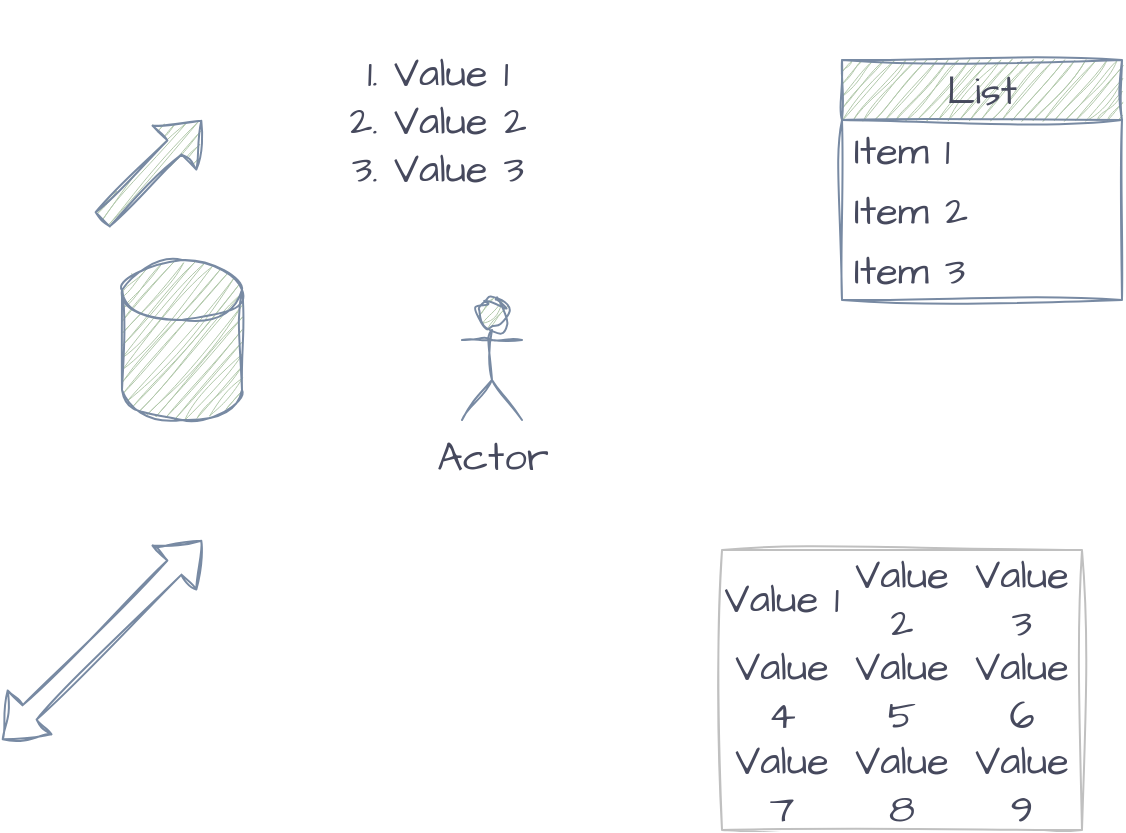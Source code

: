 <mxfile version="22.0.3" type="github">
  <diagram name="第 1 页" id="o018JTmuy--9ZcmwswB3">
    <mxGraphModel dx="988" dy="509" grid="1" gridSize="10" guides="1" tooltips="1" connect="1" arrows="1" fold="1" page="1" pageScale="1" pageWidth="827" pageHeight="1169" math="0" shadow="0">
      <root>
        <mxCell id="0" />
        <mxCell id="1" parent="0" />
        <mxCell id="zUmb76tSkAj6T95W5Wn3-1" value="Actor" style="shape=umlActor;verticalLabelPosition=bottom;verticalAlign=top;html=1;outlineConnect=0;hachureGap=4;fontFamily=Architects Daughter;fontSource=https%3A%2F%2Ffonts.googleapis.com%2Fcss%3Ffamily%3DArchitects%2BDaughter;fontSize=20;labelBackgroundColor=none;fillColor=#B2C9AB;strokeColor=#788AA3;fontColor=#46495D;sketch=1;curveFitting=1;jiggle=2;" vertex="1" parent="1">
          <mxGeometry x="330" y="390" width="30" height="60" as="geometry" />
        </mxCell>
        <mxCell id="zUmb76tSkAj6T95W5Wn3-2" value="" style="shape=cylinder3;whiteSpace=wrap;html=1;boundedLbl=1;backgroundOutline=1;size=15;hachureGap=4;fontFamily=Architects Daughter;fontSource=https%3A%2F%2Ffonts.googleapis.com%2Fcss%3Ffamily%3DArchitects%2BDaughter;fontSize=20;labelBackgroundColor=none;fillColor=#B2C9AB;strokeColor=#788AA3;fontColor=#46495D;sketch=1;curveFitting=1;jiggle=2;" vertex="1" parent="1">
          <mxGeometry x="160" y="370" width="60" height="80" as="geometry" />
        </mxCell>
        <mxCell id="zUmb76tSkAj6T95W5Wn3-3" value="" style="shape=flexArrow;endArrow=classic;startArrow=classic;html=1;rounded=0;hachureGap=4;fontFamily=Architects Daughter;fontSource=https%3A%2F%2Ffonts.googleapis.com%2Fcss%3Ffamily%3DArchitects%2BDaughter;fontSize=16;labelBackgroundColor=none;strokeColor=#788AA3;fontColor=default;sketch=1;curveFitting=1;jiggle=2;" edge="1" parent="1">
          <mxGeometry width="100" height="100" relative="1" as="geometry">
            <mxPoint x="100" y="610" as="sourcePoint" />
            <mxPoint x="200" y="510" as="targetPoint" />
          </mxGeometry>
        </mxCell>
        <mxCell id="zUmb76tSkAj6T95W5Wn3-4" value="List" style="swimlane;fontStyle=0;childLayout=stackLayout;horizontal=1;startSize=30;horizontalStack=0;resizeParent=1;resizeParentMax=0;resizeLast=0;collapsible=1;marginBottom=0;whiteSpace=wrap;html=1;sketch=1;hachureGap=4;jiggle=2;curveFitting=1;fontFamily=Architects Daughter;fontSource=https%3A%2F%2Ffonts.googleapis.com%2Fcss%3Ffamily%3DArchitects%2BDaughter;fontSize=20;labelBackgroundColor=none;fillColor=#B2C9AB;strokeColor=#788AA3;fontColor=#46495D;" vertex="1" parent="1">
          <mxGeometry x="520" y="270" width="140" height="120" as="geometry" />
        </mxCell>
        <mxCell id="zUmb76tSkAj6T95W5Wn3-5" value="Item 1" style="text;strokeColor=none;fillColor=none;align=left;verticalAlign=middle;spacingLeft=4;spacingRight=4;overflow=hidden;points=[[0,0.5],[1,0.5]];portConstraint=eastwest;rotatable=0;whiteSpace=wrap;html=1;fontSize=20;fontFamily=Architects Daughter;labelBackgroundColor=none;fontColor=#46495D;" vertex="1" parent="zUmb76tSkAj6T95W5Wn3-4">
          <mxGeometry y="30" width="140" height="30" as="geometry" />
        </mxCell>
        <mxCell id="zUmb76tSkAj6T95W5Wn3-6" value="Item 2" style="text;strokeColor=none;fillColor=none;align=left;verticalAlign=middle;spacingLeft=4;spacingRight=4;overflow=hidden;points=[[0,0.5],[1,0.5]];portConstraint=eastwest;rotatable=0;whiteSpace=wrap;html=1;fontSize=20;fontFamily=Architects Daughter;labelBackgroundColor=none;fontColor=#46495D;" vertex="1" parent="zUmb76tSkAj6T95W5Wn3-4">
          <mxGeometry y="60" width="140" height="30" as="geometry" />
        </mxCell>
        <mxCell id="zUmb76tSkAj6T95W5Wn3-7" value="Item 3" style="text;strokeColor=none;fillColor=none;align=left;verticalAlign=middle;spacingLeft=4;spacingRight=4;overflow=hidden;points=[[0,0.5],[1,0.5]];portConstraint=eastwest;rotatable=0;whiteSpace=wrap;html=1;fontSize=20;fontFamily=Architects Daughter;labelBackgroundColor=none;fontColor=#46495D;" vertex="1" parent="zUmb76tSkAj6T95W5Wn3-4">
          <mxGeometry y="90" width="140" height="30" as="geometry" />
        </mxCell>
        <mxCell id="zUmb76tSkAj6T95W5Wn3-8" value="" style="shape=flexArrow;endArrow=classic;html=1;rounded=0;sketch=1;hachureGap=4;jiggle=2;curveFitting=1;strokeColor=#788AA3;fontFamily=Architects Daughter;fontSource=https%3A%2F%2Ffonts.googleapis.com%2Fcss%3Ffamily%3DArchitects%2BDaughter;fontSize=16;fontColor=#46495D;fillColor=#B2C9AB;" edge="1" parent="1">
          <mxGeometry width="50" height="50" relative="1" as="geometry">
            <mxPoint x="150" y="350" as="sourcePoint" />
            <mxPoint x="200" y="300" as="targetPoint" />
          </mxGeometry>
        </mxCell>
        <mxCell id="zUmb76tSkAj6T95W5Wn3-9" value="" style="childLayout=tableLayout;recursiveResize=0;shadow=0;fillColor=none;strokeColor=#C0C0C0;sketch=1;hachureGap=4;jiggle=2;curveFitting=1;fontFamily=Architects Daughter;fontSource=https%3A%2F%2Ffonts.googleapis.com%2Fcss%3Ffamily%3DArchitects%2BDaughter;fontSize=20;fontColor=#46495D;" vertex="1" parent="1">
          <mxGeometry x="460" y="515" width="180" height="140" as="geometry" />
        </mxCell>
        <mxCell id="zUmb76tSkAj6T95W5Wn3-10" value="" style="shape=tableRow;horizontal=0;startSize=0;swimlaneHead=0;swimlaneBody=0;top=0;left=0;bottom=0;right=0;dropTarget=0;collapsible=0;recursiveResize=0;expand=0;fontStyle=0;fillColor=none;sketch=1;hachureGap=4;jiggle=2;curveFitting=1;strokeColor=#788AA3;fontFamily=Architects Daughter;fontSource=https%3A%2F%2Ffonts.googleapis.com%2Fcss%3Ffamily%3DArchitects%2BDaughter;fontSize=20;fontColor=#46495D;" vertex="1" parent="zUmb76tSkAj6T95W5Wn3-9">
          <mxGeometry width="180" height="47" as="geometry" />
        </mxCell>
        <mxCell id="zUmb76tSkAj6T95W5Wn3-11" value="Value 1" style="connectable=0;recursiveResize=0;strokeColor=none;fillColor=none;align=center;whiteSpace=wrap;html=1;sketch=1;hachureGap=4;jiggle=2;curveFitting=1;fontFamily=Architects Daughter;fontSource=https%3A%2F%2Ffonts.googleapis.com%2Fcss%3Ffamily%3DArchitects%2BDaughter;fontSize=20;fontColor=#46495D;" vertex="1" parent="zUmb76tSkAj6T95W5Wn3-10">
          <mxGeometry width="60" height="47" as="geometry">
            <mxRectangle width="60" height="47" as="alternateBounds" />
          </mxGeometry>
        </mxCell>
        <mxCell id="zUmb76tSkAj6T95W5Wn3-12" value="Value 2" style="connectable=0;recursiveResize=0;strokeColor=none;fillColor=none;align=center;whiteSpace=wrap;html=1;sketch=1;hachureGap=4;jiggle=2;curveFitting=1;fontFamily=Architects Daughter;fontSource=https%3A%2F%2Ffonts.googleapis.com%2Fcss%3Ffamily%3DArchitects%2BDaughter;fontSize=20;fontColor=#46495D;" vertex="1" parent="zUmb76tSkAj6T95W5Wn3-10">
          <mxGeometry x="60" width="60" height="47" as="geometry">
            <mxRectangle width="60" height="47" as="alternateBounds" />
          </mxGeometry>
        </mxCell>
        <mxCell id="zUmb76tSkAj6T95W5Wn3-13" value="Value 3" style="connectable=0;recursiveResize=0;strokeColor=none;fillColor=none;align=center;whiteSpace=wrap;html=1;sketch=1;hachureGap=4;jiggle=2;curveFitting=1;fontFamily=Architects Daughter;fontSource=https%3A%2F%2Ffonts.googleapis.com%2Fcss%3Ffamily%3DArchitects%2BDaughter;fontSize=20;fontColor=#46495D;" vertex="1" parent="zUmb76tSkAj6T95W5Wn3-10">
          <mxGeometry x="120" width="60" height="47" as="geometry">
            <mxRectangle width="60" height="47" as="alternateBounds" />
          </mxGeometry>
        </mxCell>
        <mxCell id="zUmb76tSkAj6T95W5Wn3-14" style="shape=tableRow;horizontal=0;startSize=0;swimlaneHead=0;swimlaneBody=0;top=0;left=0;bottom=0;right=0;dropTarget=0;collapsible=0;recursiveResize=0;expand=0;fontStyle=0;fillColor=none;sketch=1;hachureGap=4;jiggle=2;curveFitting=1;strokeColor=#788AA3;fontFamily=Architects Daughter;fontSource=https%3A%2F%2Ffonts.googleapis.com%2Fcss%3Ffamily%3DArchitects%2BDaughter;fontSize=20;fontColor=#46495D;" vertex="1" parent="zUmb76tSkAj6T95W5Wn3-9">
          <mxGeometry y="47" width="180" height="46" as="geometry" />
        </mxCell>
        <mxCell id="zUmb76tSkAj6T95W5Wn3-15" value="Value 4" style="connectable=0;recursiveResize=0;strokeColor=none;fillColor=none;align=center;whiteSpace=wrap;html=1;sketch=1;hachureGap=4;jiggle=2;curveFitting=1;fontFamily=Architects Daughter;fontSource=https%3A%2F%2Ffonts.googleapis.com%2Fcss%3Ffamily%3DArchitects%2BDaughter;fontSize=20;fontColor=#46495D;" vertex="1" parent="zUmb76tSkAj6T95W5Wn3-14">
          <mxGeometry width="60" height="46" as="geometry">
            <mxRectangle width="60" height="46" as="alternateBounds" />
          </mxGeometry>
        </mxCell>
        <mxCell id="zUmb76tSkAj6T95W5Wn3-16" value="Value 5" style="connectable=0;recursiveResize=0;strokeColor=none;fillColor=none;align=center;whiteSpace=wrap;html=1;sketch=1;hachureGap=4;jiggle=2;curveFitting=1;fontFamily=Architects Daughter;fontSource=https%3A%2F%2Ffonts.googleapis.com%2Fcss%3Ffamily%3DArchitects%2BDaughter;fontSize=20;fontColor=#46495D;" vertex="1" parent="zUmb76tSkAj6T95W5Wn3-14">
          <mxGeometry x="60" width="60" height="46" as="geometry">
            <mxRectangle width="60" height="46" as="alternateBounds" />
          </mxGeometry>
        </mxCell>
        <mxCell id="zUmb76tSkAj6T95W5Wn3-17" value="Value 6" style="connectable=0;recursiveResize=0;strokeColor=none;fillColor=none;align=center;whiteSpace=wrap;html=1;sketch=1;hachureGap=4;jiggle=2;curveFitting=1;fontFamily=Architects Daughter;fontSource=https%3A%2F%2Ffonts.googleapis.com%2Fcss%3Ffamily%3DArchitects%2BDaughter;fontSize=20;fontColor=#46495D;" vertex="1" parent="zUmb76tSkAj6T95W5Wn3-14">
          <mxGeometry x="120" width="60" height="46" as="geometry">
            <mxRectangle width="60" height="46" as="alternateBounds" />
          </mxGeometry>
        </mxCell>
        <mxCell id="zUmb76tSkAj6T95W5Wn3-18" style="shape=tableRow;horizontal=0;startSize=0;swimlaneHead=0;swimlaneBody=0;top=0;left=0;bottom=0;right=0;dropTarget=0;collapsible=0;recursiveResize=0;expand=0;fontStyle=0;fillColor=none;sketch=1;hachureGap=4;jiggle=2;curveFitting=1;strokeColor=#788AA3;fontFamily=Architects Daughter;fontSource=https%3A%2F%2Ffonts.googleapis.com%2Fcss%3Ffamily%3DArchitects%2BDaughter;fontSize=20;fontColor=#46495D;" vertex="1" parent="zUmb76tSkAj6T95W5Wn3-9">
          <mxGeometry y="93" width="180" height="47" as="geometry" />
        </mxCell>
        <mxCell id="zUmb76tSkAj6T95W5Wn3-19" value="Value 7" style="connectable=0;recursiveResize=0;strokeColor=none;fillColor=none;align=center;whiteSpace=wrap;html=1;sketch=1;hachureGap=4;jiggle=2;curveFitting=1;fontFamily=Architects Daughter;fontSource=https%3A%2F%2Ffonts.googleapis.com%2Fcss%3Ffamily%3DArchitects%2BDaughter;fontSize=20;fontColor=#46495D;" vertex="1" parent="zUmb76tSkAj6T95W5Wn3-18">
          <mxGeometry width="60" height="47" as="geometry">
            <mxRectangle width="60" height="47" as="alternateBounds" />
          </mxGeometry>
        </mxCell>
        <mxCell id="zUmb76tSkAj6T95W5Wn3-20" value="Value 8" style="connectable=0;recursiveResize=0;strokeColor=none;fillColor=none;align=center;whiteSpace=wrap;html=1;sketch=1;hachureGap=4;jiggle=2;curveFitting=1;fontFamily=Architects Daughter;fontSource=https%3A%2F%2Ffonts.googleapis.com%2Fcss%3Ffamily%3DArchitects%2BDaughter;fontSize=20;fontColor=#46495D;" vertex="1" parent="zUmb76tSkAj6T95W5Wn3-18">
          <mxGeometry x="60" width="60" height="47" as="geometry">
            <mxRectangle width="60" height="47" as="alternateBounds" />
          </mxGeometry>
        </mxCell>
        <mxCell id="zUmb76tSkAj6T95W5Wn3-21" value="Value 9" style="connectable=0;recursiveResize=0;strokeColor=none;fillColor=none;align=center;whiteSpace=wrap;html=1;sketch=1;hachureGap=4;jiggle=2;curveFitting=1;fontFamily=Architects Daughter;fontSource=https%3A%2F%2Ffonts.googleapis.com%2Fcss%3Ffamily%3DArchitects%2BDaughter;fontSize=20;fontColor=#46495D;" vertex="1" parent="zUmb76tSkAj6T95W5Wn3-18">
          <mxGeometry x="120" width="60" height="47" as="geometry">
            <mxRectangle width="60" height="47" as="alternateBounds" />
          </mxGeometry>
        </mxCell>
        <mxCell id="zUmb76tSkAj6T95W5Wn3-22" value="&lt;ol&gt;&lt;li&gt;Value 1&lt;/li&gt;&lt;li&gt;Value 2&lt;/li&gt;&lt;li&gt;Value 3&lt;/li&gt;&lt;/ol&gt;" style="text;strokeColor=none;fillColor=none;html=1;whiteSpace=wrap;verticalAlign=middle;overflow=hidden;fontSize=20;fontFamily=Architects Daughter;fontColor=#46495D;" vertex="1" parent="1">
          <mxGeometry x="254" y="240" width="160" height="120" as="geometry" />
        </mxCell>
      </root>
    </mxGraphModel>
  </diagram>
</mxfile>
